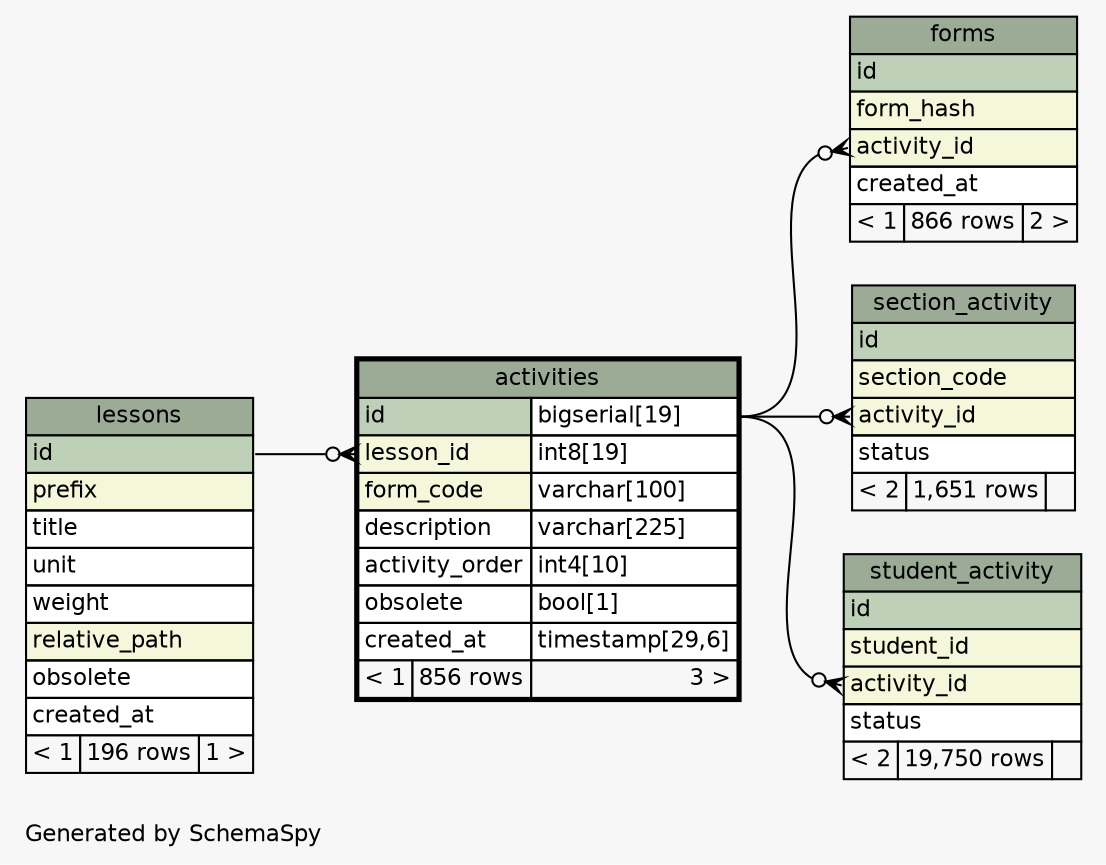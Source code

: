 // dot 2.40.1 on Linux 4.15.0-47-generic
// SchemaSpy rev 590
digraph "oneDegreeRelationshipsDiagram" {
  graph [
    rankdir="RL"
    bgcolor="#f7f7f7"
    label="\nGenerated by SchemaSpy"
    labeljust="l"
    nodesep="0.18"
    ranksep="0.46"
    fontname="Helvetica"
    fontsize="11"
  ];
  node [
    fontname="Helvetica"
    fontsize="11"
    shape="plaintext"
  ];
  edge [
    arrowsize="0.8"
  ];
  "activities":"lesson_id":w -> "lessons":"id":e [arrowhead=none dir=back arrowtail=crowodot];
  "forms":"activity_id":w -> "activities":"id.type":e [arrowhead=none dir=back arrowtail=crowodot];
  "section_activity":"activity_id":w -> "activities":"id.type":e [arrowhead=none dir=back arrowtail=crowodot];
  "student_activity":"activity_id":w -> "activities":"id.type":e [arrowhead=none dir=back arrowtail=crowodot];
  "activities" [
    label=<
    <TABLE BORDER="2" CELLBORDER="1" CELLSPACING="0" BGCOLOR="#ffffff">
      <TR><TD COLSPAN="3" BGCOLOR="#9bab96" ALIGN="CENTER">activities</TD></TR>
      <TR><TD PORT="id" COLSPAN="2" BGCOLOR="#bed1b8" ALIGN="LEFT">id</TD><TD PORT="id.type" ALIGN="LEFT">bigserial[19]</TD></TR>
      <TR><TD PORT="lesson_id" COLSPAN="2" BGCOLOR="#f4f7da" ALIGN="LEFT">lesson_id</TD><TD PORT="lesson_id.type" ALIGN="LEFT">int8[19]</TD></TR>
      <TR><TD PORT="form_code" COLSPAN="2" BGCOLOR="#f4f7da" ALIGN="LEFT">form_code</TD><TD PORT="form_code.type" ALIGN="LEFT">varchar[100]</TD></TR>
      <TR><TD PORT="description" COLSPAN="2" ALIGN="LEFT">description</TD><TD PORT="description.type" ALIGN="LEFT">varchar[225]</TD></TR>
      <TR><TD PORT="activity_order" COLSPAN="2" ALIGN="LEFT">activity_order</TD><TD PORT="activity_order.type" ALIGN="LEFT">int4[10]</TD></TR>
      <TR><TD PORT="obsolete" COLSPAN="2" ALIGN="LEFT">obsolete</TD><TD PORT="obsolete.type" ALIGN="LEFT">bool[1]</TD></TR>
      <TR><TD PORT="created_at" COLSPAN="2" ALIGN="LEFT">created_at</TD><TD PORT="created_at.type" ALIGN="LEFT">timestamp[29,6]</TD></TR>
      <TR><TD ALIGN="LEFT" BGCOLOR="#f7f7f7">&lt; 1</TD><TD ALIGN="RIGHT" BGCOLOR="#f7f7f7">856 rows</TD><TD ALIGN="RIGHT" BGCOLOR="#f7f7f7">3 &gt;</TD></TR>
    </TABLE>>
    URL="activities.html"
    tooltip="activities"
  ];
  "forms" [
    label=<
    <TABLE BORDER="0" CELLBORDER="1" CELLSPACING="0" BGCOLOR="#ffffff">
      <TR><TD COLSPAN="3" BGCOLOR="#9bab96" ALIGN="CENTER">forms</TD></TR>
      <TR><TD PORT="id" COLSPAN="3" BGCOLOR="#bed1b8" ALIGN="LEFT">id</TD></TR>
      <TR><TD PORT="form_hash" COLSPAN="3" BGCOLOR="#f4f7da" ALIGN="LEFT">form_hash</TD></TR>
      <TR><TD PORT="activity_id" COLSPAN="3" BGCOLOR="#f4f7da" ALIGN="LEFT">activity_id</TD></TR>
      <TR><TD PORT="created_at" COLSPAN="3" ALIGN="LEFT">created_at</TD></TR>
      <TR><TD ALIGN="LEFT" BGCOLOR="#f7f7f7">&lt; 1</TD><TD ALIGN="RIGHT" BGCOLOR="#f7f7f7">866 rows</TD><TD ALIGN="RIGHT" BGCOLOR="#f7f7f7">2 &gt;</TD></TR>
    </TABLE>>
    URL="forms.html"
    tooltip="forms"
  ];
  "lessons" [
    label=<
    <TABLE BORDER="0" CELLBORDER="1" CELLSPACING="0" BGCOLOR="#ffffff">
      <TR><TD COLSPAN="3" BGCOLOR="#9bab96" ALIGN="CENTER">lessons</TD></TR>
      <TR><TD PORT="id" COLSPAN="3" BGCOLOR="#bed1b8" ALIGN="LEFT">id</TD></TR>
      <TR><TD PORT="prefix" COLSPAN="3" BGCOLOR="#f4f7da" ALIGN="LEFT">prefix</TD></TR>
      <TR><TD PORT="title" COLSPAN="3" ALIGN="LEFT">title</TD></TR>
      <TR><TD PORT="unit" COLSPAN="3" ALIGN="LEFT">unit</TD></TR>
      <TR><TD PORT="weight" COLSPAN="3" ALIGN="LEFT">weight</TD></TR>
      <TR><TD PORT="relative_path" COLSPAN="3" BGCOLOR="#f4f7da" ALIGN="LEFT">relative_path</TD></TR>
      <TR><TD PORT="obsolete" COLSPAN="3" ALIGN="LEFT">obsolete</TD></TR>
      <TR><TD PORT="created_at" COLSPAN="3" ALIGN="LEFT">created_at</TD></TR>
      <TR><TD ALIGN="LEFT" BGCOLOR="#f7f7f7">&lt; 1</TD><TD ALIGN="RIGHT" BGCOLOR="#f7f7f7">196 rows</TD><TD ALIGN="RIGHT" BGCOLOR="#f7f7f7">1 &gt;</TD></TR>
    </TABLE>>
    URL="lessons.html"
    tooltip="lessons"
  ];
  "section_activity" [
    label=<
    <TABLE BORDER="0" CELLBORDER="1" CELLSPACING="0" BGCOLOR="#ffffff">
      <TR><TD COLSPAN="3" BGCOLOR="#9bab96" ALIGN="CENTER">section_activity</TD></TR>
      <TR><TD PORT="id" COLSPAN="3" BGCOLOR="#bed1b8" ALIGN="LEFT">id</TD></TR>
      <TR><TD PORT="section_code" COLSPAN="3" BGCOLOR="#f4f7da" ALIGN="LEFT">section_code</TD></TR>
      <TR><TD PORT="activity_id" COLSPAN="3" BGCOLOR="#f4f7da" ALIGN="LEFT">activity_id</TD></TR>
      <TR><TD PORT="status" COLSPAN="3" ALIGN="LEFT">status</TD></TR>
      <TR><TD ALIGN="LEFT" BGCOLOR="#f7f7f7">&lt; 2</TD><TD ALIGN="RIGHT" BGCOLOR="#f7f7f7">1,651 rows</TD><TD ALIGN="RIGHT" BGCOLOR="#f7f7f7">  </TD></TR>
    </TABLE>>
    URL="section_activity.html"
    tooltip="section_activity"
  ];
  "student_activity" [
    label=<
    <TABLE BORDER="0" CELLBORDER="1" CELLSPACING="0" BGCOLOR="#ffffff">
      <TR><TD COLSPAN="3" BGCOLOR="#9bab96" ALIGN="CENTER">student_activity</TD></TR>
      <TR><TD PORT="id" COLSPAN="3" BGCOLOR="#bed1b8" ALIGN="LEFT">id</TD></TR>
      <TR><TD PORT="student_id" COLSPAN="3" BGCOLOR="#f4f7da" ALIGN="LEFT">student_id</TD></TR>
      <TR><TD PORT="activity_id" COLSPAN="3" BGCOLOR="#f4f7da" ALIGN="LEFT">activity_id</TD></TR>
      <TR><TD PORT="status" COLSPAN="3" ALIGN="LEFT">status</TD></TR>
      <TR><TD ALIGN="LEFT" BGCOLOR="#f7f7f7">&lt; 2</TD><TD ALIGN="RIGHT" BGCOLOR="#f7f7f7">19,750 rows</TD><TD ALIGN="RIGHT" BGCOLOR="#f7f7f7">  </TD></TR>
    </TABLE>>
    URL="student_activity.html"
    tooltip="student_activity"
  ];
}
